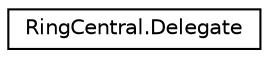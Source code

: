 digraph "Graphical Class Hierarchy"
{
 // LATEX_PDF_SIZE
  edge [fontname="Helvetica",fontsize="10",labelfontname="Helvetica",labelfontsize="10"];
  node [fontname="Helvetica",fontsize="10",shape=record];
  rankdir="LR";
  Node0 [label="RingCentral.Delegate",height=0.2,width=0.4,color="black", fillcolor="white", style="filled",URL="$classRingCentral_1_1Delegate.html",tooltip=" "];
}
